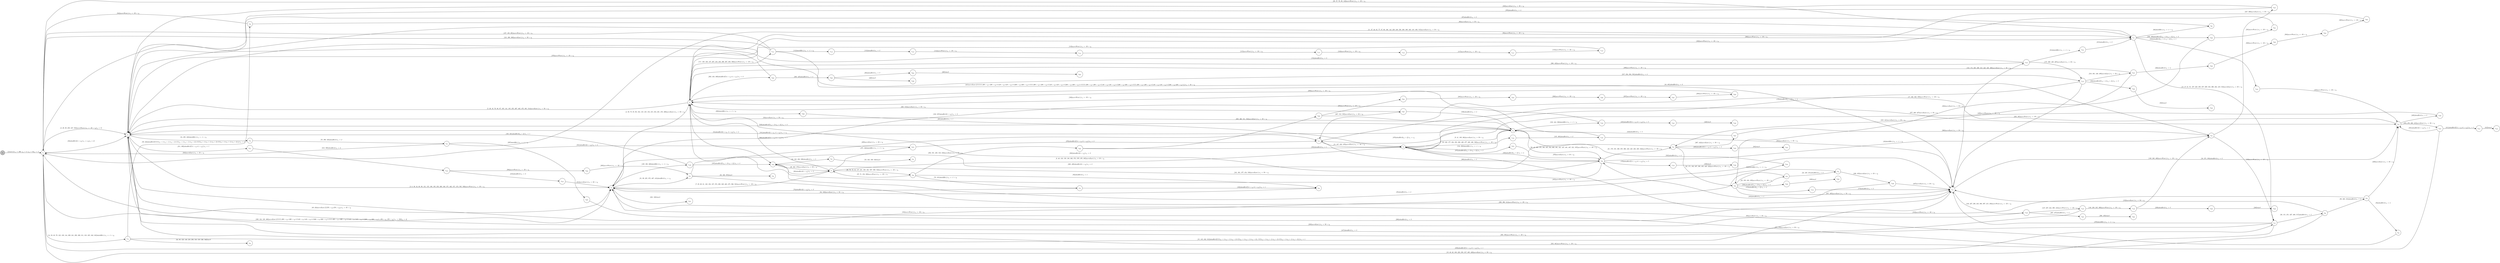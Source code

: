 digraph EFSM{
  graph [rankdir="LR", fontname="Latin Modern Math"];
  node [color="black", fillcolor="white", shape="circle", style="filled", fontname="Latin Modern Math"];
  edge [fontname="Latin Modern Math"];

  s0[fillcolor="gray", label=<s<sub>0</sub>>];
  s1[label=<s<sub>1</sub>>];
  s2[label=<s<sub>2</sub>>];
  s3[label=<s<sub>3</sub>>];
  s4[label=<s<sub>4</sub>>];
  s7[label=<s<sub>7</sub>>];
  s8[label=<s<sub>8</sub>>];
  s9[label=<s<sub>9</sub>>];
  s11[label=<s<sub>11</sub>>];
  s12[label=<s<sub>12</sub>>];
  s14[label=<s<sub>14</sub>>];
  s15[label=<s<sub>15</sub>>];
  s16[label=<s<sub>16</sub>>];
  s17[label=<s<sub>17</sub>>];
  s20[label=<s<sub>20</sub>>];
  s21[label=<s<sub>21</sub>>];
  s22[label=<s<sub>22</sub>>];
  s23[label=<s<sub>23</sub>>];
  s24[label=<s<sub>24</sub>>];
  s31[label=<s<sub>31</sub>>];
  s32[label=<s<sub>32</sub>>];
  s36[label=<s<sub>36</sub>>];
  s38[label=<s<sub>38</sub>>];
  s43[label=<s<sub>43</sub>>];
  s52[label=<s<sub>52</sub>>];
  s53[label=<s<sub>53</sub>>];
  s54[label=<s<sub>54</sub>>];
  s55[label=<s<sub>55</sub>>];
  s59[label=<s<sub>59</sub>>];
  s64[label=<s<sub>64</sub>>];
  s66[label=<s<sub>66</sub>>];
  s73[label=<s<sub>73</sub>>];
  s83[label=<s<sub>83</sub>>];
  s92[label=<s<sub>92</sub>>];
  s93[label=<s<sub>93</sub>>];
  s94[label=<s<sub>94</sub>>];
  s111[label=<s<sub>111</sub>>];
  s112[label=<s<sub>112</sub>>];
  s113[label=<s<sub>113</sub>>];
  s114[label=<s<sub>114</sub>>];
  s115[label=<s<sub>115</sub>>];
  s116[label=<s<sub>116</sub>>];
  s117[label=<s<sub>117</sub>>];
  s118[label=<s<sub>118</sub>>];
  s129[label=<s<sub>129</sub>>];
  s134[label=<s<sub>134</sub>>];
  s135[label=<s<sub>135</sub>>];
  s146[label=<s<sub>146</sub>>];
  s147[label=<s<sub>147</sub>>];
  s148[label=<s<sub>148</sub>>];
  s153[label=<s<sub>153</sub>>];
  s164[label=<s<sub>164</sub>>];
  s172[label=<s<sub>172</sub>>];
  s175[label=<s<sub>175</sub>>];
  s179[label=<s<sub>179</sub>>];
  s180[label=<s<sub>180</sub>>];
  s182[label=<s<sub>182</sub>>];
  s200[label=<s<sub>200</sub>>];
  s211[label=<s<sub>211</sub>>];
  s212[label=<s<sub>212</sub>>];
  s213[label=<s<sub>213</sub>>];
  s218[label=<s<sub>218</sub>>];
  s221[label=<s<sub>221</sub>>];
  s230[label=<s<sub>230</sub>>];
  s231[label=<s<sub>231</sub>>];
  s239[label=<s<sub>239</sub>>];
  s240[label=<s<sub>240</sub>>];
  s247[label=<s<sub>247</sub>>];
  s262[label=<s<sub>262</sub>>];
  s263[label=<s<sub>263</sub>>];
  s264[label=<s<sub>264</sub>>];
  s265[label=<s<sub>265</sub>>];
  s272[label=<s<sub>272</sub>>];
  s275[label=<s<sub>275</sub>>];
  s282[label=<s<sub>282</sub>>];
  s283[label=<s<sub>283</sub>>];
  s284[label=<s<sub>284</sub>>];
  s285[label=<s<sub>285</sub>>];
  s286[label=<s<sub>286</sub>>];
  s287[label=<s<sub>287</sub>>];
  s288[label=<s<sub>288</sub>>];
  s297[label=<s<sub>297</sub>>];
  s302[label=<s<sub>302</sub>>];
  s303[label=<s<sub>303</sub>>];
  s304[label=<s<sub>304</sub>>];
  s305[label=<s<sub>305</sub>>];
  s314[label=<s<sub>314</sub>>];
  s338[label=<s<sub>338</sub>>];
  s339[label=<s<sub>339</sub>>];
  s367[label=<s<sub>367</sub>>];
  s375[label=<s<sub>375</sub>>];
  s387[label=<s<sub>387</sub>>];
  s388[label=<s<sub>388</sub>>];
  s394[label=<s<sub>394</sub>>];
  s411[label=<s<sub>411</sub>>];
  s412[label=<s<sub>412</sub>>];
  s426[label=<s<sub>426</sub>>];
  s428[label=<s<sub>428</sub>>];
  s436[label=<s<sub>436</sub>>];
  s445[label=<s<sub>445</sub>>];
  s446[label=<s<sub>446</sub>>];
  s467[label=<s<sub>467</sub>>];
  s483[label=<s<sub>483</sub>>];
  s484[label=<s<sub>484</sub>>];
  s502[label=<s<sub>502</sub>>];
  s503[label=<s<sub>503</sub>>];
  s524[label=<s<sub>524</sub>>];

  s0->s1[label=<<i> [1]start:2/o<sub>1</sub> := 200, o<sub>2</sub> := 3, o<sub>3</sub> := 0&#91;r<sub>2</sub> := 1&#93;</i>>];
  s9->s2[label=<<i> [10]moveEast:1/o<sub>1</sub> := 50 + i<sub>0</sub></i>>];
  s14->s15[label=<<i> [15, 145, 242, 312]alienHit:0&#91;!(!(!(r<sub>2</sub> &gt; 1&or;r<sub>2</sub> &gt; 1)&or;r<sub>2</sub> &gt; 2)&or;!(!(r<sub>2</sub> &gt; 1&or;r<sub>2</sub> &gt; 1)&or;r<sub>2</sub> &gt; 2)), !(!(!(r<sub>2</sub> &gt; 1&or;r<sub>2</sub> &gt; 1)&or;r<sub>2</sub> &gt; 2)&or;!(!(r<sub>2</sub> &gt; 1&or;r<sub>2</sub> &gt; 1)&or;r<sub>2</sub> &gt; 2))&#93;/o<sub>1</sub> := 1</i>>];
  s24->s4[label=<<i> [25]alienHit:0/o<sub>1</sub> := 4</i>>];
  s1->s2[label=<<i> [33]alienHit:0&#91;4 &gt; r<sub>2</sub>&#93;/o<sub>1</sub> := r<sub>2</sub>&#91;r<sub>2</sub> := 2&#93;</i>>];
  s7->s38[label=<<i> [38]alienHit:0&#91;4 &gt; r<sub>2</sub>&#93;/o<sub>1</sub> := 2</i>>];
  s38->s7[label=<<i> [39, 362, 378]moveEast:1/o<sub>1</sub> := 50 + i<sub>0</sub></i>>];
  s8->s9[label=<<i> [9, 41, 189, 364]moveEast:1/o<sub>1</sub> := 50 + i<sub>0</sub></i>>];
  s20->s43[label=<<i> [43]shieldHit:1/o<sub>1</sub> := -1 + i<sub>0</sub></i>>];
  s43->s4[label=<<i> [44, 401]alienHit:0/o<sub>1</sub> := 3</i>>];
  s4->s2[label=<<i> [5, 26, 45, 76, 86, 97, 105, 141, 185, 255, 267, 402, 473, 491, 514]moveEast:1/o<sub>1</sub> := 50 + i<sub>0</sub></i>>];
  s1->s3[label=<<i> [49, 224]moveEast:1&#91;!(276 &gt; i<sub>0</sub>&or;276 &gt; i<sub>0</sub>)&#93;/o<sub>1</sub> := 50 + i<sub>0</sub></i>>];
  s4->s38[label=<<i> [51]alienHit:0&#91;4 &gt; r<sub>2</sub>, 4 &gt; r<sub>2</sub>&#93;/o<sub>1</sub> := 4</i>>];
  s55->s11[label=<<i> [56]moveWest:1/o<sub>1</sub> := -50 + i<sub>0</sub></i>>];
  s14->s59[label=<<i> [59, 343]alienHit:0&#91;!(!(!(!(r<sub>2</sub> &gt; 1&or;r<sub>2</sub> &gt; 1)&or;r<sub>2</sub> &gt; 2)&or;!(!(r<sub>2</sub> &gt; 1&or;r<sub>2</sub> &gt; 1)&or;r<sub>2</sub> &gt; 2))&or;!(!(!(r<sub>2</sub> &gt; 1&or;r<sub>2</sub> &gt; 1)&or;r<sub>2</sub> &gt; 2)&or;!(!(r<sub>2</sub> &gt; 1&or;r<sub>2</sub> &gt; 1)&or;r<sub>2</sub> &gt; 2)))&#93;/o<sub>1</sub> := 3</i>>];
  s59->s11[label=<<i> [60]moveEast:1/o<sub>1</sub> := 50 + i<sub>0</sub></i>>];
  s11->s12[label=<<i> [12, 47, 61, 91, 107, 222, 250, 257, 269, 316, 390, 404, 419, 516]moveEast:1/o<sub>1</sub> := 50 + i<sub>0</sub></i>>];
  s11->s66[label=<<i> [66]shieldHit:1/o<sub>1</sub> := -1 + i<sub>0</sub></i>>];
  s66->s2[label=<<i> [67]alienHit:0/o<sub>1</sub> := 2</i>>];
  s36->s7[label=<<i> [37, 71, 158, 508]moveWest:1/o<sub>1</sub> := -50 + i<sub>0</sub></i>>];
  s36->s73[label=<<i> [73, 101]shieldHit:1/o<sub>1</sub> := -1 + i<sub>0</sub></i>>];
  s73->s3[label=<<i> [74]alienHit:0&#91;4 &gt; r<sub>2</sub>&#93;/o<sub>1</sub> := 3</i>>];
  s36->s83[label=<<i> [83]alienHit:0/o<sub>1</sub> := 1</i>>];
  s83->s3[label=<<i> [84, 103]moveEast:1/o<sub>1</sub> := 50 + i<sub>0</sub></i>>];
  s11->s1[label=<<i> [28, 57, 78, 88, 143]moveWest:1/o<sub>1</sub> := -50 + i<sub>0</sub></i>>];
  s93->s94[label=<<i> [94]alienHit:0/o<sub>1</sub> := 4</i>>];
  s94->s3[label=<<i> [95]moveEast:1/o<sub>1</sub> := 50 + i<sub>0</sub></i>>];
  s31->s32[label=<<i> [32, 100, 373]win:0</i>>];
  s73->s83[label=<<i> [102]alienHit:0&#91;!(4 &gt; r<sub>2</sub>&or;4 &gt; r<sub>2</sub>)&#93;/o<sub>1</sub> := 1</i>>];
  s111->s112[label=<<i> [112]shieldHit:1/o<sub>1</sub> := -1 + i<sub>0</sub></i>>];
  s112->s113[label=<<i> [113]alienHit:0/o<sub>1</sub> := 2</i>>];
  s113->s114[label=<<i> [114]moveWest:1/o<sub>1</sub> := -50 + i<sub>0</sub></i>>];
  s114->s115[label=<<i> [115]moveWest:1/o<sub>1</sub> := -50 + i<sub>0</sub></i>>];
  s115->s116[label=<<i> [116]moveWest:1/o<sub>1</sub> := -50 + i<sub>0</sub></i>>];
  s116->s117[label=<<i> [117]moveWest:1/o<sub>1</sub> := -50 + i<sub>0</sub></i>>];
  s117->s118[label=<<i> [118]moveWest:1/o<sub>1</sub> := -50 + i<sub>0</sub></i>>];
  s118->s4[label=<<i> [119]moveWest:1/o<sub>1</sub> := -50 + i<sub>0</sub></i>>];
  s1->s3[label=<<i> [109, 124, 128, 406]moveEast:1&#91;!(!(!(!(-299 &gt; i<sub>0</sub>&or;-299 &gt; i<sub>0</sub>)&or;!(149 &gt; i<sub>0</sub>&or;149 &gt; i<sub>0</sub>))&or;!(200 &gt; i<sub>0</sub>&or;200 &gt; i<sub>0</sub>))&or;!(!(!(-299 &gt; i<sub>0</sub>&or;-299 &gt; i<sub>0</sub>)&or;!(149 &gt; i<sub>0</sub>&or;149 &gt; i<sub>0</sub>))&or;!(200 &gt; i<sub>0</sub>&or;200 &gt; i<sub>0</sub>))), 276 &gt; i<sub>0</sub>, 276 &gt; i<sub>0</sub>&#93;/o<sub>1</sub> := 250&#91;r<sub>2</sub> := 4&#93;</i>>];
  s129->s2[label=<<i> [130, 321]alienHit:0&#91;r<sub>2</sub> &gt; 2&#93;/o<sub>1</sub> := 1</i>>];
  s8->s134[label=<<i> [134, 202]shieldHit:1/o<sub>1</sub> := -1 + i<sub>0</sub></i>>];
  s134->s135[label=<<i> [135, 203]alienHit:0/o<sub>1</sub> := 2</i>>];
  s135->s4[label=<<i> [136]moveWest:1/o<sub>1</sub> := -50 + i<sub>0</sub></i>>];
  s111->s1[label=<<i> [127, 138, 291]moveWest:1/o<sub>1</sub> := -50 + i<sub>0</sub></i>>];
  s43->s12[label=<<i> [150]moveWest:1/o<sub>1</sub> := -50 + i<sub>0</sub></i>>];
  s12->s92[label=<<i> [92, 151, 251, 327, 460, 517]alienHit:0/o<sub>1</sub> := 2</i>>];
  s92->s15[label=<<i> [152]moveEast:1/o<sub>1</sub> := 50 + i<sub>0</sub></i>>];
  s153->s2[label=<<i> [154]alienHit:0/o<sub>1</sub> := 3</i>>];
  s8->s20[label=<<i> [160]alienHit:0&#91;r<sub>2</sub> &gt; 2&#93;/o<sub>1</sub> := 4</i>>];
  s11->s164[label=<<i> [164]alienHit:0&#91;r<sub>2</sub> &gt; 2, r<sub>2</sub> &gt; 2&#93;/o<sub>1</sub> := 1</i>>];
  s164->s16[label=<<i> [165]moveWest:1/o<sub>1</sub> := -50 + i<sub>0</sub></i>>];
  s16->s17[label=<<i> [17, 166, 332, 359]moveWest:1/o<sub>1</sub> := -50 + i<sub>0</sub></i>>];
  s22->s172[label=<<i> [172]alienHit:0&#91;r<sub>2</sub> &gt; 2&#93;/o<sub>1</sub> := 2</i>>];
  s172->s15[label=<<i> [173]alienHit:0/o<sub>1</sub> := 3</i>>];
  s175->s8[label=<<i> [176]alienHit:0&#91;r<sub>2</sub> &gt; 2&#93;/o<sub>1</sub> := 4</i>>];
  s20->s179[label=<<i> [179]alienHit:0&#91;!(4 &gt; r<sub>2</sub>&or;4 &gt; r<sub>2</sub>)&#93;/o<sub>1</sub> := 5</i>>];
  s179->s180[label=<<i> [180]win:0</i>>];
  s2->s9[label=<<i> [181]alienHit:0&#91;4 &gt; r<sub>2</sub>, 4 &gt; r<sub>2</sub>&#93;/o<sub>1</sub> := r<sub>2</sub></i>>];
  s182->s3[label=<<i> [183, 527]alienHit:0&#91;4 &gt; r<sub>2</sub>&#93;/o<sub>1</sub> := 3</i>>];
  s23->s2[label=<<i> [194]moveWest:1/o<sub>1</sub> := -50 + i<sub>0</sub></i>>];
  s129->s38[label=<<i> [197]alienHit:0&#91;!(r<sub>2</sub> &gt; 2&or;r<sub>2</sub> &gt; 2)&#93;/o<sub>1</sub> := 4</i>>];
  s4->s200[label=<<i> [200]shieldHit:1/o<sub>1</sub> := -1 + i<sub>0</sub></i>>];
  s200->s8[label=<<i> [201]alienHit:0/o<sub>1</sub> := 1</i>>];
  s135->s15[label=<<i> [204]moveEast:1/o<sub>1</sub> := 50 + i<sub>0</sub></i>>];
  s153->s4[label=<<i> [206, 423]moveWest:1/o<sub>1</sub> := -50 + i<sub>0</sub></i>>];
  s111->s1[label=<<i> [121, 208, 308]moveEast:1/o<sub>1</sub> := 50 + i<sub>0</sub></i>>];
  s2->s211[label=<<i> [211, 392]alienHit:0&#91;!(4 &gt; r<sub>2</sub>&or;4 &gt; r<sub>2</sub>)&#93;/o<sub>1</sub> := 1</i>>];
  s211->s212[label=<<i> [212, 393]alienHit:0/o<sub>1</sub> := 2</i>>];
  s212->s213[label=<<i> [213]alienHit:0/o<sub>1</sub> := 3</i>>];
  s213->s3[label=<<i> [214]moveEast:1/o<sub>1</sub> := 50 + i<sub>0</sub></i>>];
  s3->s4[label=<<i> [4, 50, 75, 85, 96, 104, 110, 125, 184, 215, 254, 261, 472, 490]moveEast:1/o<sub>1</sub> := 50 + i<sub>0</sub></i>>];
  s218->s21[label=<<i> [219, 441]moveEast:1/o<sub>1</sub> := 50 + i<sub>0</sub></i>>];
  s21->s3[label=<<i> [220, 489]alienHit:0&#91;4 &gt; r<sub>2</sub>&#93;/o<sub>1</sub> := 2</i>>];
  s3->s221[label=<<i> [221, 528]win:0</i>>];
  s146->s2[label=<<i> [228]moveEast:1/o<sub>1</sub> := 50 + i<sub>0</sub></i>>];
  s11->s230[label=<<i> [230, 493]alienHit:0&#91;!(r<sub>2</sub> &gt; 2&or;r<sub>2</sub> &gt; 2)&#93;/o<sub>1</sub> := 3</i>>];
  s230->s231[label=<<i> [231]moveWest:1/o<sub>1</sub> := -50 + i<sub>0</sub></i>>];
  s231->s4[label=<<i> [232]moveWest:1/o<sub>1</sub> := -50 + i<sub>0</sub></i>>];
  s175->s15[label=<<i> [235, 385]moveWest:1/o<sub>1</sub> := -50 + i<sub>0</sub></i>>];
  s146->s147[label=<<i> [147, 237, 244, 398, 416]moveWest:1/o<sub>1</sub> := -50 + i<sub>0</sub></i>>];
  s147->s148[label=<<i> [148, 238, 245, 399]moveWest:1/o<sub>1</sub> := -50 + i<sub>0</sub></i>>];
  s148->s239[label=<<i> [239]alienHit:0/o<sub>1</sub> := 5</i>>];
  s239->s240[label=<<i> [240]win:0</i>>];
  s148->s43[label=<<i> [149, 246, 400]moveWest:1/o<sub>1</sub> := -50 + i<sub>0</sub></i>>];
  s43->s247[label=<<i> [247, 369]moveEast:1/o<sub>1</sub> := 50 + i<sub>0</sub></i>>];
  s247->s2[label=<<i> [248]moveEast:1/o<sub>1</sub> := 50 + i<sub>0</sub></i>>];
  s92->s2[label=<<i> [252, 461]moveWest:1/o<sub>1</sub> := -50 + i<sub>0</sub></i>>];
  s1->s2[label=<<i> [2, 29, 89, 259, 347, 504]moveWest:1/o<sub>1</sub> := -50 + i<sub>0</sub>&#91;r<sub>2</sub> := 5&#93;</i>>];
  s262->s263[label=<<i> [263, 425]alienHit:0/o<sub>1</sub> := 4</i>>];
  s263->s264[label=<<i> [264]alienHit:0/o<sub>1</sub> := 5</i>>];
  s264->s265[label=<<i> [265]win:0</i>>];
  s7->s4[label=<<i> [266]alienHit:0&#91;!(4 &gt; r<sub>2</sub>&or;4 &gt; r<sub>2</sub>)&#93;/o<sub>1</sub> := 1</i>>];
  s12->s15[label=<<i> [270]shieldHit:1/o<sub>1</sub> := -1 + i<sub>0</sub></i>>];
  s15->s16[label=<<i> [16, 271, 358]alienHit:0/o<sub>1</sub> := 2</i>>];
  s272->s3[label=<<i> [273, 279]moveEast:1/o<sub>1</sub> := 50 + i<sub>0</sub></i>>];
  s3->s7[label=<<i> [7, 35, 69, 81, 132, 156, 187, 274, 280, 349, 463, 475, 506, 531]moveWest:1/o<sub>1</sub> := -50 + i<sub>0</sub></i>>];
  s7->s275[label=<<i> [275, 340]shieldHit:1/o<sub>1</sub> := -1 + i<sub>0</sub></i>>];
  s275->s17[label=<<i> [276]alienHit:0&#91;!(4 &gt; r<sub>2</sub>&or;4 &gt; r<sub>2</sub>)&#93;/o<sub>1</sub> := 3</i>>];
  s36->s282[label=<<i> [282, 351, 465, 510, 533]moveEast:1/o<sub>1</sub> := 50 + i<sub>0</sub></i>>];
  s282->s283[label=<<i> [283, 466, 511, 534]moveEast:1/o<sub>1</sub> := 50 + i<sub>0</sub></i>>];
  s283->s284[label=<<i> [284]moveWest:1/o<sub>1</sub> := -50 + i<sub>0</sub></i>>];
  s284->s285[label=<<i> [285]moveWest:1/o<sub>1</sub> := -50 + i<sub>0</sub></i>>];
  s285->s286[label=<<i> [286]moveWest:1/o<sub>1</sub> := -50 + i<sub>0</sub></i>>];
  s286->s287[label=<<i> [287]moveWest:1/o<sub>1</sub> := -50 + i<sub>0</sub></i>>];
  s287->s288[label=<<i> [288]moveWest:1/o<sub>1</sub> := -50 + i<sub>0</sub></i>>];
  s288->s4[label=<<i> [289]moveWest:1/o<sub>1</sub> := -50 + i<sub>0</sub></i>>];
  s12->s2[label=<<i> [294, 391]moveWest:1/o<sub>1</sub> := -50 + i<sub>0</sub></i>>];
  s2->s54[label=<<i> [54, 295, 322]shieldHit:1/o<sub>1</sub> := -1 + i<sub>0</sub></i>>];
  s54->s55[label=<<i> [55, 296, 323]alienHit:0/o<sub>1</sub> := 2</i>>];
  s55->s297[label=<<i> [297]shieldHit:1/o<sub>1</sub> := -1 + i<sub>0</sub></i>>];
  s297->s15[label=<<i> [298]alienHit:0/o<sub>1</sub> := 3</i>>];
  s218->s302[label=<<i> [302]alienHit:0/o<sub>1</sub> := 4</i>>];
  s302->s303[label=<<i> [303]moveWest:1/o<sub>1</sub> := -50 + i<sub>0</sub></i>>];
  s303->s304[label=<<i> [304]moveWest:1/o<sub>1</sub> := -50 + i<sub>0</sub></i>>];
  s304->s305[label=<<i> [305]moveWest:1/o<sub>1</sub> := -50 + i<sub>0</sub></i>>];
  s305->s4[label=<<i> [306]moveWest:1/o<sub>1</sub> := -50 + i<sub>0</sub></i>>];
  s153->s314[label=<<i> [314]shieldHit:1/o<sub>1</sub> := -1 + i<sub>0</sub></i>>];
  s314->s11[label=<<i> [315]alienHit:0/o<sub>1</sub> := 2</i>>];
  s3->s129[label=<<i> [129, 196, 320]shieldHit:1/o<sub>1</sub> := -1 + i<sub>0</sub></i>>];
  s55->s1[label=<<i> [324]moveEast:1/o<sub>1</sub> := 50 + i<sub>0</sub></i>>];
  s14->s64[label=<<i> [64, 80, 123, 140, 210, 293, 310, 319, 326, 346]lose:0</i>>];
  s92->s93[label=<<i> [93, 328, 518]alienHit:0/o<sub>1</sub> := 3</i>>];
  s93->s16[label=<<i> [329]moveEast:1/o<sub>1</sub> := 50 + i<sub>0</sub></i>>];
  s16->s272[label=<<i> [272, 278, 330, 410]moveEast:1/o<sub>1</sub> := 50 + i<sub>0</sub></i>>];
  s272->s16[label=<<i> [331]alienHit:0&#91;4 &gt; r<sub>2</sub>&#93;/o<sub>1</sub> := 4</i>>];
  s17->s8[label=<<i> [18, 167, 333, 479]moveWest:1/o<sub>1</sub> := -50 + i<sub>0</sub></i>>];
  s22->s338[label=<<i> [338]alienHit:0&#91;!(r<sub>2</sub> &gt; 2&or;r<sub>2</sub> &gt; 2)&#93;/o<sub>1</sub> := 5</i>>];
  s338->s339[label=<<i> [339]win:0</i>>];
  s275->s1[label=<<i> [341]alienHit:0&#91;4 &gt; r<sub>2</sub>&#93;/o<sub>1</sub> := 2</i>>];
  s1->s14[label=<<i> [14, 58, 63, 79, 122, 139, 144, 209, 241, 292, 309, 311, 318, 325, 342, 345]shieldHit:1/o<sub>1</sub> := -1 + i<sub>0</sub></i>>];
  s59->s1[label=<<i> [344]moveWest:1/o<sub>1</sub> := -50 + i<sub>0</sub></i>>];
  s282->s8[label=<<i> [352]alienHit:0/o<sub>1</sub> := 1</i>>];
  s22->s15[label=<<i> [357, 495]moveEast:1/o<sub>1</sub> := 50 + i<sub>0</sub></i>>];
  s17->s20[label=<<i> [360]alienHit:0/o<sub>1</sub> := 3</i>>];
  s7->s8[label=<<i> [8, 40, 133, 159, 188, 363, 374, 379, 476, 485]moveEast:1/o<sub>1</sub> := 50 + i<sub>0</sub></i>>];
  s21->s367[label=<<i> [367, 442]moveEast:1/o<sub>1</sub> := 50 + i<sub>0</sub></i>>];
  s367->s43[label=<<i> [368]moveEast:1/o<sub>1</sub> := 50 + i<sub>0</sub></i>>];
  s247->s2[label=<<i> [370]alienHit:0/o<sub>1</sub> := 4</i>>];
  s3->s31[label=<<i> [31, 99, 225, 372, 407, 413]alienHit:0/o<sub>1</sub> := r<sub>2</sub></i>>];
  s8->s375[label=<<i> [375]alienHit:0&#91;!(r<sub>2</sub> &gt; 2&or;r<sub>2</sub> &gt; 2)&#93;/o<sub>1</sub> := 2</i>>];
  s375->s20[label=<<i> [376]moveEast:1/o<sub>1</sub> := 50 + i<sub>0</sub></i>>];
  s20->s38[label=<<i> [161, 361, 377, 454, 538]moveEast:1/o<sub>1</sub> := 50 + i<sub>0</sub></i>>];
  s20->s4[label=<<i> [382]alienHit:0&#91;4 &gt; r<sub>2</sub>&#93;/o<sub>1</sub> := 3</i>>];
  s4->s111[label=<<i> [111, 120, 126, 137, 207, 216, 233, 290, 307, 383, 500]moveWest:1/o<sub>1</sub> := -50 + i<sub>0</sub></i>>];
  s111->s175[label=<<i> [217, 234, 384, 501]alienHit:0/o<sub>1</sub> := 4</i>>];
  s146->s387[label=<<i> [387, 457]alienHit:0/o<sub>1</sub> := 5</i>>];
  s387->s388[label=<<i> [388, 458]win:0</i>>];
  s212->s394[label=<<i> [394]moveWest:1/o<sub>1</sub> := -50 + i<sub>0</sub></i>>];
  s394->s31[label=<<i> [395]moveWest:1/o<sub>1</sub> := -50 + i<sub>0</sub></i>>];
  s15->s146[label=<<i> [146, 227, 236, 243, 386, 397, 415, 456]moveWest:1/o<sub>1</sub> := -50 + i<sub>0</sub></i>>];
  s31->s17[label=<<i> [408]moveEast:1/o<sub>1</sub> := 50 + i<sub>0</sub></i>>];
  s272->s411[label=<<i> [411]alienHit:0&#91;!(4 &gt; r<sub>2</sub>&or;4 &gt; r<sub>2</sub>)&#93;/o<sub>1</sub> := 5</i>>];
  s411->s412[label=<<i> [412]win:0</i>>];
  s31->s15[label=<<i> [226, 396, 414]moveWest:1/o<sub>1</sub> := -50 + i<sub>0</sub></i>>];
  s147->s2[label=<<i> [417]alienHit:0/o<sub>1</sub> := 3</i>>];
  s12->s1[label=<<i> [13, 48, 62, 108, 223, 258, 317, 405, 420]moveEast:1/o<sub>1</sub> := 50 + i<sub>0</sub></i>>];
  s1->s15[label=<<i> [421]moveEast:1&#91;!(!(!(!(!(-299 &gt; i<sub>0</sub>&or;-299 &gt; i<sub>0</sub>)&or;!(149 &gt; i<sub>0</sub>&or;149 &gt; i<sub>0</sub>))&or;!(200 &gt; i<sub>0</sub>&or;200 &gt; i<sub>0</sub>))&or;!(!(!(-299 &gt; i<sub>0</sub>&or;-299 &gt; i<sub>0</sub>)&or;!(149 &gt; i<sub>0</sub>&or;149 &gt; i<sub>0</sub>))&or;!(200 &gt; i<sub>0</sub>&or;200 &gt; i<sub>0</sub>)))&or;!(!(!(!(-299 &gt; i<sub>0</sub>&or;-299 &gt; i<sub>0</sub>)&or;!(149 &gt; i<sub>0</sub>&or;149 &gt; i<sub>0</sub>))&or;!(200 &gt; i<sub>0</sub>&or;200 &gt; i<sub>0</sub>))&or;!(!(!(-299 &gt; i<sub>0</sub>&or;-299 &gt; i<sub>0</sub>)&or;!(149 &gt; i<sub>0</sub>&or;149 &gt; i<sub>0</sub>))&or;!(200 &gt; i<sub>0</sub>&or;200 &gt; i<sub>0</sub>))))&#93;/o<sub>1</sub> := 50 + i<sub>0</sub></i>>];
  s263->s426[label=<<i> [426]win:0</i>>];
  s17->s16[label=<<i> [277, 409, 427]moveEast:1/o<sub>1</sub> := 50 + i<sub>0</sub></i>>];
  s16->s428[label=<<i> [428]alienHit:0/o<sub>1</sub> := 2</i>>];
  s428->s8[label=<<i> [429]moveWest:1/o<sub>1</sub> := -50 + i<sub>0</sub></i>>];
  s22->s23[label=<<i> [23, 193, 434, 450]moveWest:1/o<sub>1</sub> := -50 + i<sub>0</sub></i>>];
  s23->s24[label=<<i> [24, 435, 451]alienHit:0/o<sub>1</sub> := 3</i>>];
  s24->s436[label=<<i> [436, 452]moveEast:1/o<sub>1</sub> := 50 + i<sub>0</sub></i>>];
  s436->s15[label=<<i> [437]moveEast:1/o<sub>1</sub> := 50 + i<sub>0</sub></i>>];
  s15->s153[label=<<i> [153, 174, 205, 299, 313, 422, 438, 496]moveEast:1/o<sub>1</sub> := 50 + i<sub>0</sub></i>>];
  s153->s175[label=<<i> [175, 300, 439, 497]moveEast:1/o<sub>1</sub> := 50 + i<sub>0</sub></i>>];
  s175->s218[label=<<i> [218, 301, 440, 498]moveEast:1/o<sub>1</sub> := 50 + i<sub>0</sub></i>>];
  s367->s9[label=<<i> [443]alienHit:0/o<sub>1</sub> := 4</i>>];
  s9->s182[label=<<i> [182, 444, 526]shieldHit:1/o<sub>1</sub> := -1 + i<sub>0</sub></i>>];
  s182->s445[label=<<i> [445]alienHit:0&#91;!(4 &gt; r<sub>2</sub>&or;4 &gt; r<sub>2</sub>)&#93;/o<sub>1</sub> := 5</i>>];
  s445->s446[label=<<i> [446]win:0</i>>];
  s9->s20[label=<<i> [20, 42, 169, 178, 190, 335, 354, 365, 381, 431, 447, 481, 487, 521, 537]moveWest:1/o<sub>1</sub> := -50 + i<sub>0</sub></i>>];
  s436->s20[label=<<i> [453]alienHit:0/o<sub>1</sub> := 4</i>>];
  s38->s15[label=<<i> [455]moveWest:1/o<sub>1</sub> := -50 + i<sub>0</sub></i>>];
  s1->s12[label=<<i> [459]alienHit:0&#91;!(4 &gt; r<sub>2</sub>&or;4 &gt; r<sub>2</sub>)&#93;/o<sub>1</sub> := 1</i>>];
  s467->s4[label=<<i> [468, 513]moveEast:1/o<sub>1</sub> := 50 + i<sub>0</sub></i>>];
  s4->s262[label=<<i> [262, 424, 469]alienHit:0&#91;!(4 &gt; r<sub>2</sub>&or;4 &gt; r<sub>2</sub>)&#93;/o<sub>1</sub> := 3</i>>];
  s262->s2[label=<<i> [470]moveWest:1/o<sub>1</sub> := -50 + i<sub>0</sub></i>>];
  s2->s3[label=<<i> [3, 6, 30, 34, 68, 98, 131, 155, 186, 195, 253, 260, 348, 371, 462, 471, 474, 505, 530]moveWest:1/o<sub>1</sub> := -50 + i<sub>0</sub></i>>];
  s9->s17[label=<<i> [478]alienHit:0&#91;r<sub>2</sub> &gt; 2&#93;/o<sub>1</sub> := r<sub>2</sub></i>>];
  s8->s9[label=<<i> [19, 168, 177, 334, 353, 380, 430, 477, 480, 486, 520]moveWest:1/o<sub>1</sub> := -50 + i<sub>0</sub></i>>];
  s21->s483[label=<<i> [483]alienHit:0&#91;!(4 &gt; r<sub>2</sub>&or;4 &gt; r<sub>2</sub>)&#93;/o<sub>1</sub> := 5</i>>];
  s483->s484[label=<<i> [484]win:0</i>>];
  s230->s22[label=<<i> [494]moveEast:1/o<sub>1</sub> := 50 + i<sub>0</sub></i>>];
  s218->s4[label=<<i> [499]moveWest:1/o<sub>1</sub> := -50 + i<sub>0</sub></i>>];
  s175->s502[label=<<i> [502]alienHit:0&#91;!(r<sub>2</sub> &gt; 2&or;r<sub>2</sub> &gt; 2)&#93;/o<sub>1</sub> := 5</i>>];
  s502->s503[label=<<i> [503]win:0</i>>];
  s283->s467[label=<<i> [467, 512, 535]moveEast:1/o<sub>1</sub> := 50 + i<sub>0</sub></i>>];
  s2->s11[label=<<i> [11, 27, 46, 65, 77, 87, 90, 106, 142, 229, 249, 256, 268, 389, 403, 418, 492, 515]moveEast:1/o<sub>1</sub> := 50 + i<sub>0</sub></i>>];
  s93->s8[label=<<i> [519]moveWest:1/o<sub>1</sub> := -50 + i<sub>0</sub></i>>];
  s20->s21[label=<<i> [21, 170, 191, 336, 355, 366, 432, 448, 482, 488, 522]moveWest:1/o<sub>1</sub> := -50 + i<sub>0</sub></i>>];
  s21->s22[label=<<i> [22, 171, 192, 337, 356, 433, 449, 523]moveWest:1/o<sub>1</sub> := -50 + i<sub>0</sub></i>>];
  s22->s524[label=<<i> [524]shieldHit:1/o<sub>1</sub> := -1 + i<sub>0</sub></i>>];
  s524->s9[label=<<i> [525]alienHit:0/o<sub>1</sub> := 4</i>>];
  s9->s2[label=<<i> [529]alienHit:0&#91;!(r<sub>2</sub> &gt; 2&or;r<sub>2</sub> &gt; 2)&#93;/o<sub>1</sub> := 3</i>>];
  s7->s36[label=<<i> [36, 70, 72, 82, 157, 281, 350, 464, 507, 509, 532]moveWest:1/o<sub>1</sub> := -50 + i<sub>0</sub></i>>];
  s467->s9[label=<<i> [536]alienHit:0/o<sub>1</sub> := 4</i>>];
  s38->s52[label=<<i> [52, 162, 198, 539]alienHit:0/o<sub>1</sub> := 5</i>>];
  s52->s53[label=<<i> [53, 163, 199, 540]win:0</i>>];
}